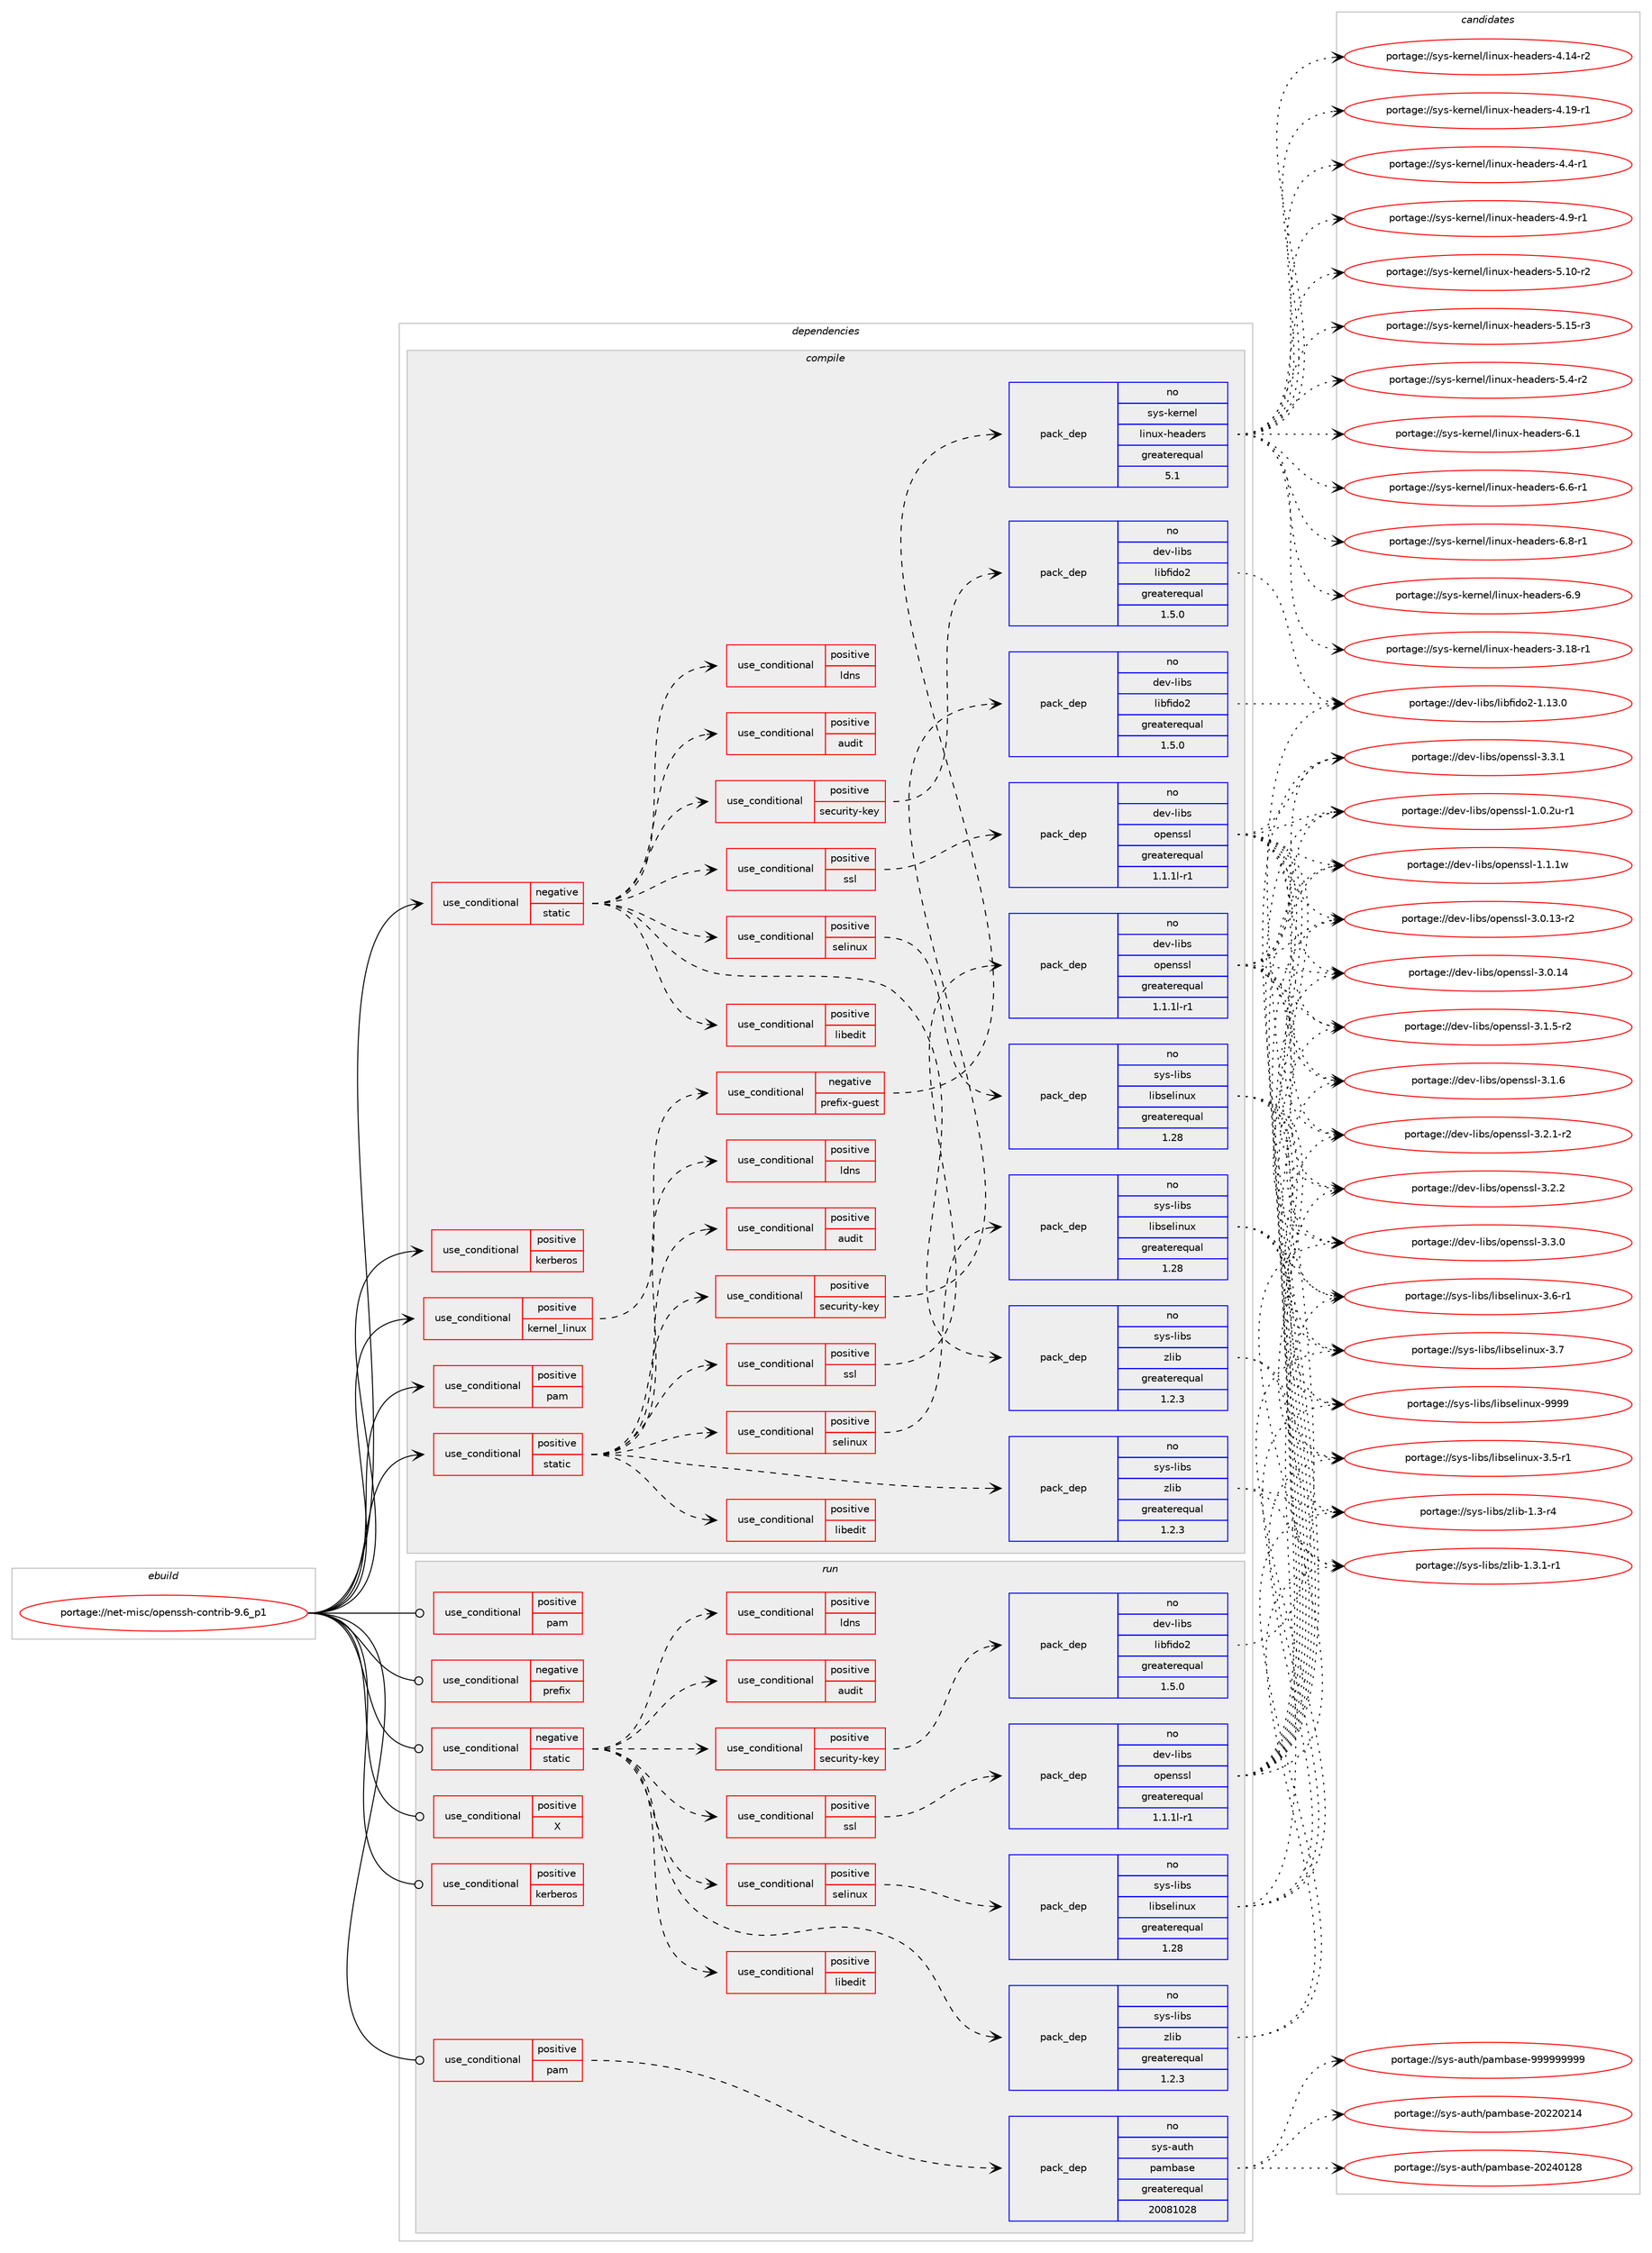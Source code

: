 digraph prolog {

# *************
# Graph options
# *************

newrank=true;
concentrate=true;
compound=true;
graph [rankdir=LR,fontname=Helvetica,fontsize=10,ranksep=1.5];#, ranksep=2.5, nodesep=0.2];
edge  [arrowhead=vee];
node  [fontname=Helvetica,fontsize=10];

# **********
# The ebuild
# **********

subgraph cluster_leftcol {
color=gray;
rank=same;
label=<<i>ebuild</i>>;
id [label="portage://net-misc/openssh-contrib-9.6_p1", color=red, width=4, href="../net-misc/openssh-contrib-9.6_p1.svg"];
}

# ****************
# The dependencies
# ****************

subgraph cluster_midcol {
color=gray;
label=<<i>dependencies</i>>;
subgraph cluster_compile {
fillcolor="#eeeeee";
style=filled;
label=<<i>compile</i>>;
subgraph cond96036 {
dependency189864 [label=<<TABLE BORDER="0" CELLBORDER="1" CELLSPACING="0" CELLPADDING="4"><TR><TD ROWSPAN="3" CELLPADDING="10">use_conditional</TD></TR><TR><TD>negative</TD></TR><TR><TD>static</TD></TR></TABLE>>, shape=none, color=red];
subgraph cond96037 {
dependency189865 [label=<<TABLE BORDER="0" CELLBORDER="1" CELLSPACING="0" CELLPADDING="4"><TR><TD ROWSPAN="3" CELLPADDING="10">use_conditional</TD></TR><TR><TD>positive</TD></TR><TR><TD>audit</TD></TR></TABLE>>, shape=none, color=red];
# *** BEGIN UNKNOWN DEPENDENCY TYPE (TODO) ***
# dependency189865 -> package_dependency(portage://net-misc/openssh-contrib-9.6_p1,install,no,sys-process,audit,none,[,,],[],[])
# *** END UNKNOWN DEPENDENCY TYPE (TODO) ***

}
dependency189864:e -> dependency189865:w [weight=20,style="dashed",arrowhead="vee"];
subgraph cond96038 {
dependency189866 [label=<<TABLE BORDER="0" CELLBORDER="1" CELLSPACING="0" CELLPADDING="4"><TR><TD ROWSPAN="3" CELLPADDING="10">use_conditional</TD></TR><TR><TD>positive</TD></TR><TR><TD>ldns</TD></TR></TABLE>>, shape=none, color=red];
# *** BEGIN UNKNOWN DEPENDENCY TYPE (TODO) ***
# dependency189866 -> package_dependency(portage://net-misc/openssh-contrib-9.6_p1,install,no,net-libs,ldns,none,[,,],[],[])
# *** END UNKNOWN DEPENDENCY TYPE (TODO) ***

# *** BEGIN UNKNOWN DEPENDENCY TYPE (TODO) ***
# dependency189866 -> package_dependency(portage://net-misc/openssh-contrib-9.6_p1,install,no,net-libs,ldns,none,[,,],[],[use(enable(ecdsa),positive),use(enable(ssl),positive)])
# *** END UNKNOWN DEPENDENCY TYPE (TODO) ***

}
dependency189864:e -> dependency189866:w [weight=20,style="dashed",arrowhead="vee"];
subgraph cond96039 {
dependency189867 [label=<<TABLE BORDER="0" CELLBORDER="1" CELLSPACING="0" CELLPADDING="4"><TR><TD ROWSPAN="3" CELLPADDING="10">use_conditional</TD></TR><TR><TD>positive</TD></TR><TR><TD>libedit</TD></TR></TABLE>>, shape=none, color=red];
# *** BEGIN UNKNOWN DEPENDENCY TYPE (TODO) ***
# dependency189867 -> package_dependency(portage://net-misc/openssh-contrib-9.6_p1,install,no,dev-libs,libedit,none,[,,],any_same_slot,[])
# *** END UNKNOWN DEPENDENCY TYPE (TODO) ***

}
dependency189864:e -> dependency189867:w [weight=20,style="dashed",arrowhead="vee"];
subgraph cond96040 {
dependency189868 [label=<<TABLE BORDER="0" CELLBORDER="1" CELLSPACING="0" CELLPADDING="4"><TR><TD ROWSPAN="3" CELLPADDING="10">use_conditional</TD></TR><TR><TD>positive</TD></TR><TR><TD>security-key</TD></TR></TABLE>>, shape=none, color=red];
subgraph pack91200 {
dependency189869 [label=<<TABLE BORDER="0" CELLBORDER="1" CELLSPACING="0" CELLPADDING="4" WIDTH="220"><TR><TD ROWSPAN="6" CELLPADDING="30">pack_dep</TD></TR><TR><TD WIDTH="110">no</TD></TR><TR><TD>dev-libs</TD></TR><TR><TD>libfido2</TD></TR><TR><TD>greaterequal</TD></TR><TR><TD>1.5.0</TD></TR></TABLE>>, shape=none, color=blue];
}
dependency189868:e -> dependency189869:w [weight=20,style="dashed",arrowhead="vee"];
}
dependency189864:e -> dependency189868:w [weight=20,style="dashed",arrowhead="vee"];
subgraph cond96041 {
dependency189870 [label=<<TABLE BORDER="0" CELLBORDER="1" CELLSPACING="0" CELLPADDING="4"><TR><TD ROWSPAN="3" CELLPADDING="10">use_conditional</TD></TR><TR><TD>positive</TD></TR><TR><TD>selinux</TD></TR></TABLE>>, shape=none, color=red];
subgraph pack91201 {
dependency189871 [label=<<TABLE BORDER="0" CELLBORDER="1" CELLSPACING="0" CELLPADDING="4" WIDTH="220"><TR><TD ROWSPAN="6" CELLPADDING="30">pack_dep</TD></TR><TR><TD WIDTH="110">no</TD></TR><TR><TD>sys-libs</TD></TR><TR><TD>libselinux</TD></TR><TR><TD>greaterequal</TD></TR><TR><TD>1.28</TD></TR></TABLE>>, shape=none, color=blue];
}
dependency189870:e -> dependency189871:w [weight=20,style="dashed",arrowhead="vee"];
}
dependency189864:e -> dependency189870:w [weight=20,style="dashed",arrowhead="vee"];
subgraph cond96042 {
dependency189872 [label=<<TABLE BORDER="0" CELLBORDER="1" CELLSPACING="0" CELLPADDING="4"><TR><TD ROWSPAN="3" CELLPADDING="10">use_conditional</TD></TR><TR><TD>positive</TD></TR><TR><TD>ssl</TD></TR></TABLE>>, shape=none, color=red];
subgraph pack91202 {
dependency189873 [label=<<TABLE BORDER="0" CELLBORDER="1" CELLSPACING="0" CELLPADDING="4" WIDTH="220"><TR><TD ROWSPAN="6" CELLPADDING="30">pack_dep</TD></TR><TR><TD WIDTH="110">no</TD></TR><TR><TD>dev-libs</TD></TR><TR><TD>openssl</TD></TR><TR><TD>greaterequal</TD></TR><TR><TD>1.1.1l-r1</TD></TR></TABLE>>, shape=none, color=blue];
}
dependency189872:e -> dependency189873:w [weight=20,style="dashed",arrowhead="vee"];
}
dependency189864:e -> dependency189872:w [weight=20,style="dashed",arrowhead="vee"];
# *** BEGIN UNKNOWN DEPENDENCY TYPE (TODO) ***
# dependency189864 -> package_dependency(portage://net-misc/openssh-contrib-9.6_p1,install,no,virtual,libcrypt,none,[,,],any_same_slot,[])
# *** END UNKNOWN DEPENDENCY TYPE (TODO) ***

subgraph pack91203 {
dependency189874 [label=<<TABLE BORDER="0" CELLBORDER="1" CELLSPACING="0" CELLPADDING="4" WIDTH="220"><TR><TD ROWSPAN="6" CELLPADDING="30">pack_dep</TD></TR><TR><TD WIDTH="110">no</TD></TR><TR><TD>sys-libs</TD></TR><TR><TD>zlib</TD></TR><TR><TD>greaterequal</TD></TR><TR><TD>1.2.3</TD></TR></TABLE>>, shape=none, color=blue];
}
dependency189864:e -> dependency189874:w [weight=20,style="dashed",arrowhead="vee"];
}
id:e -> dependency189864:w [weight=20,style="solid",arrowhead="vee"];
subgraph cond96043 {
dependency189875 [label=<<TABLE BORDER="0" CELLBORDER="1" CELLSPACING="0" CELLPADDING="4"><TR><TD ROWSPAN="3" CELLPADDING="10">use_conditional</TD></TR><TR><TD>positive</TD></TR><TR><TD>kerberos</TD></TR></TABLE>>, shape=none, color=red];
# *** BEGIN UNKNOWN DEPENDENCY TYPE (TODO) ***
# dependency189875 -> package_dependency(portage://net-misc/openssh-contrib-9.6_p1,install,no,virtual,krb5,none,[,,],[],[])
# *** END UNKNOWN DEPENDENCY TYPE (TODO) ***

}
id:e -> dependency189875:w [weight=20,style="solid",arrowhead="vee"];
subgraph cond96044 {
dependency189876 [label=<<TABLE BORDER="0" CELLBORDER="1" CELLSPACING="0" CELLPADDING="4"><TR><TD ROWSPAN="3" CELLPADDING="10">use_conditional</TD></TR><TR><TD>positive</TD></TR><TR><TD>kernel_linux</TD></TR></TABLE>>, shape=none, color=red];
subgraph cond96045 {
dependency189877 [label=<<TABLE BORDER="0" CELLBORDER="1" CELLSPACING="0" CELLPADDING="4"><TR><TD ROWSPAN="3" CELLPADDING="10">use_conditional</TD></TR><TR><TD>negative</TD></TR><TR><TD>prefix-guest</TD></TR></TABLE>>, shape=none, color=red];
subgraph pack91204 {
dependency189878 [label=<<TABLE BORDER="0" CELLBORDER="1" CELLSPACING="0" CELLPADDING="4" WIDTH="220"><TR><TD ROWSPAN="6" CELLPADDING="30">pack_dep</TD></TR><TR><TD WIDTH="110">no</TD></TR><TR><TD>sys-kernel</TD></TR><TR><TD>linux-headers</TD></TR><TR><TD>greaterequal</TD></TR><TR><TD>5.1</TD></TR></TABLE>>, shape=none, color=blue];
}
dependency189877:e -> dependency189878:w [weight=20,style="dashed",arrowhead="vee"];
}
dependency189876:e -> dependency189877:w [weight=20,style="dashed",arrowhead="vee"];
}
id:e -> dependency189876:w [weight=20,style="solid",arrowhead="vee"];
subgraph cond96046 {
dependency189879 [label=<<TABLE BORDER="0" CELLBORDER="1" CELLSPACING="0" CELLPADDING="4"><TR><TD ROWSPAN="3" CELLPADDING="10">use_conditional</TD></TR><TR><TD>positive</TD></TR><TR><TD>pam</TD></TR></TABLE>>, shape=none, color=red];
# *** BEGIN UNKNOWN DEPENDENCY TYPE (TODO) ***
# dependency189879 -> package_dependency(portage://net-misc/openssh-contrib-9.6_p1,install,no,sys-libs,pam,none,[,,],[],[])
# *** END UNKNOWN DEPENDENCY TYPE (TODO) ***

}
id:e -> dependency189879:w [weight=20,style="solid",arrowhead="vee"];
subgraph cond96047 {
dependency189880 [label=<<TABLE BORDER="0" CELLBORDER="1" CELLSPACING="0" CELLPADDING="4"><TR><TD ROWSPAN="3" CELLPADDING="10">use_conditional</TD></TR><TR><TD>positive</TD></TR><TR><TD>static</TD></TR></TABLE>>, shape=none, color=red];
subgraph cond96048 {
dependency189881 [label=<<TABLE BORDER="0" CELLBORDER="1" CELLSPACING="0" CELLPADDING="4"><TR><TD ROWSPAN="3" CELLPADDING="10">use_conditional</TD></TR><TR><TD>positive</TD></TR><TR><TD>audit</TD></TR></TABLE>>, shape=none, color=red];
# *** BEGIN UNKNOWN DEPENDENCY TYPE (TODO) ***
# dependency189881 -> package_dependency(portage://net-misc/openssh-contrib-9.6_p1,install,no,sys-process,audit,none,[,,],[],[use(enable(static-libs),positive)])
# *** END UNKNOWN DEPENDENCY TYPE (TODO) ***

}
dependency189880:e -> dependency189881:w [weight=20,style="dashed",arrowhead="vee"];
subgraph cond96049 {
dependency189882 [label=<<TABLE BORDER="0" CELLBORDER="1" CELLSPACING="0" CELLPADDING="4"><TR><TD ROWSPAN="3" CELLPADDING="10">use_conditional</TD></TR><TR><TD>positive</TD></TR><TR><TD>ldns</TD></TR></TABLE>>, shape=none, color=red];
# *** BEGIN UNKNOWN DEPENDENCY TYPE (TODO) ***
# dependency189882 -> package_dependency(portage://net-misc/openssh-contrib-9.6_p1,install,no,net-libs,ldns,none,[,,],[],[use(enable(static-libs),positive)])
# *** END UNKNOWN DEPENDENCY TYPE (TODO) ***

# *** BEGIN UNKNOWN DEPENDENCY TYPE (TODO) ***
# dependency189882 -> package_dependency(portage://net-misc/openssh-contrib-9.6_p1,install,no,net-libs,ldns,none,[,,],[],[use(enable(ecdsa),positive),use(enable(ssl),positive)])
# *** END UNKNOWN DEPENDENCY TYPE (TODO) ***

}
dependency189880:e -> dependency189882:w [weight=20,style="dashed",arrowhead="vee"];
subgraph cond96050 {
dependency189883 [label=<<TABLE BORDER="0" CELLBORDER="1" CELLSPACING="0" CELLPADDING="4"><TR><TD ROWSPAN="3" CELLPADDING="10">use_conditional</TD></TR><TR><TD>positive</TD></TR><TR><TD>libedit</TD></TR></TABLE>>, shape=none, color=red];
# *** BEGIN UNKNOWN DEPENDENCY TYPE (TODO) ***
# dependency189883 -> package_dependency(portage://net-misc/openssh-contrib-9.6_p1,install,no,dev-libs,libedit,none,[,,],any_same_slot,[use(enable(static-libs),positive)])
# *** END UNKNOWN DEPENDENCY TYPE (TODO) ***

}
dependency189880:e -> dependency189883:w [weight=20,style="dashed",arrowhead="vee"];
subgraph cond96051 {
dependency189884 [label=<<TABLE BORDER="0" CELLBORDER="1" CELLSPACING="0" CELLPADDING="4"><TR><TD ROWSPAN="3" CELLPADDING="10">use_conditional</TD></TR><TR><TD>positive</TD></TR><TR><TD>security-key</TD></TR></TABLE>>, shape=none, color=red];
subgraph pack91205 {
dependency189885 [label=<<TABLE BORDER="0" CELLBORDER="1" CELLSPACING="0" CELLPADDING="4" WIDTH="220"><TR><TD ROWSPAN="6" CELLPADDING="30">pack_dep</TD></TR><TR><TD WIDTH="110">no</TD></TR><TR><TD>dev-libs</TD></TR><TR><TD>libfido2</TD></TR><TR><TD>greaterequal</TD></TR><TR><TD>1.5.0</TD></TR></TABLE>>, shape=none, color=blue];
}
dependency189884:e -> dependency189885:w [weight=20,style="dashed",arrowhead="vee"];
}
dependency189880:e -> dependency189884:w [weight=20,style="dashed",arrowhead="vee"];
subgraph cond96052 {
dependency189886 [label=<<TABLE BORDER="0" CELLBORDER="1" CELLSPACING="0" CELLPADDING="4"><TR><TD ROWSPAN="3" CELLPADDING="10">use_conditional</TD></TR><TR><TD>positive</TD></TR><TR><TD>selinux</TD></TR></TABLE>>, shape=none, color=red];
subgraph pack91206 {
dependency189887 [label=<<TABLE BORDER="0" CELLBORDER="1" CELLSPACING="0" CELLPADDING="4" WIDTH="220"><TR><TD ROWSPAN="6" CELLPADDING="30">pack_dep</TD></TR><TR><TD WIDTH="110">no</TD></TR><TR><TD>sys-libs</TD></TR><TR><TD>libselinux</TD></TR><TR><TD>greaterequal</TD></TR><TR><TD>1.28</TD></TR></TABLE>>, shape=none, color=blue];
}
dependency189886:e -> dependency189887:w [weight=20,style="dashed",arrowhead="vee"];
}
dependency189880:e -> dependency189886:w [weight=20,style="dashed",arrowhead="vee"];
subgraph cond96053 {
dependency189888 [label=<<TABLE BORDER="0" CELLBORDER="1" CELLSPACING="0" CELLPADDING="4"><TR><TD ROWSPAN="3" CELLPADDING="10">use_conditional</TD></TR><TR><TD>positive</TD></TR><TR><TD>ssl</TD></TR></TABLE>>, shape=none, color=red];
subgraph pack91207 {
dependency189889 [label=<<TABLE BORDER="0" CELLBORDER="1" CELLSPACING="0" CELLPADDING="4" WIDTH="220"><TR><TD ROWSPAN="6" CELLPADDING="30">pack_dep</TD></TR><TR><TD WIDTH="110">no</TD></TR><TR><TD>dev-libs</TD></TR><TR><TD>openssl</TD></TR><TR><TD>greaterequal</TD></TR><TR><TD>1.1.1l-r1</TD></TR></TABLE>>, shape=none, color=blue];
}
dependency189888:e -> dependency189889:w [weight=20,style="dashed",arrowhead="vee"];
}
dependency189880:e -> dependency189888:w [weight=20,style="dashed",arrowhead="vee"];
# *** BEGIN UNKNOWN DEPENDENCY TYPE (TODO) ***
# dependency189880 -> package_dependency(portage://net-misc/openssh-contrib-9.6_p1,install,no,virtual,libcrypt,none,[,,],any_same_slot,[use(enable(static-libs),positive)])
# *** END UNKNOWN DEPENDENCY TYPE (TODO) ***

subgraph pack91208 {
dependency189890 [label=<<TABLE BORDER="0" CELLBORDER="1" CELLSPACING="0" CELLPADDING="4" WIDTH="220"><TR><TD ROWSPAN="6" CELLPADDING="30">pack_dep</TD></TR><TR><TD WIDTH="110">no</TD></TR><TR><TD>sys-libs</TD></TR><TR><TD>zlib</TD></TR><TR><TD>greaterequal</TD></TR><TR><TD>1.2.3</TD></TR></TABLE>>, shape=none, color=blue];
}
dependency189880:e -> dependency189890:w [weight=20,style="dashed",arrowhead="vee"];
}
id:e -> dependency189880:w [weight=20,style="solid",arrowhead="vee"];
# *** BEGIN UNKNOWN DEPENDENCY TYPE (TODO) ***
# id -> package_dependency(portage://net-misc/openssh-contrib-9.6_p1,install,no,acct-group,sshd,none,[,,],[],[])
# *** END UNKNOWN DEPENDENCY TYPE (TODO) ***

# *** BEGIN UNKNOWN DEPENDENCY TYPE (TODO) ***
# id -> package_dependency(portage://net-misc/openssh-contrib-9.6_p1,install,no,acct-user,sshd,none,[,,],[],[])
# *** END UNKNOWN DEPENDENCY TYPE (TODO) ***

# *** BEGIN UNKNOWN DEPENDENCY TYPE (TODO) ***
# id -> package_dependency(portage://net-misc/openssh-contrib-9.6_p1,install,no,virtual,os-headers,none,[,,],[],[])
# *** END UNKNOWN DEPENDENCY TYPE (TODO) ***

# *** BEGIN UNKNOWN DEPENDENCY TYPE (TODO) ***
# id -> package_dependency(portage://net-misc/openssh-contrib-9.6_p1,install,weak,net-misc,openssh,none,[,,],[],[])
# *** END UNKNOWN DEPENDENCY TYPE (TODO) ***

}
subgraph cluster_compileandrun {
fillcolor="#eeeeee";
style=filled;
label=<<i>compile and run</i>>;
}
subgraph cluster_run {
fillcolor="#eeeeee";
style=filled;
label=<<i>run</i>>;
subgraph cond96054 {
dependency189891 [label=<<TABLE BORDER="0" CELLBORDER="1" CELLSPACING="0" CELLPADDING="4"><TR><TD ROWSPAN="3" CELLPADDING="10">use_conditional</TD></TR><TR><TD>negative</TD></TR><TR><TD>prefix</TD></TR></TABLE>>, shape=none, color=red];
# *** BEGIN UNKNOWN DEPENDENCY TYPE (TODO) ***
# dependency189891 -> package_dependency(portage://net-misc/openssh-contrib-9.6_p1,run,no,sys-apps,shadow,none,[,,],[],[])
# *** END UNKNOWN DEPENDENCY TYPE (TODO) ***

}
id:e -> dependency189891:w [weight=20,style="solid",arrowhead="odot"];
subgraph cond96055 {
dependency189892 [label=<<TABLE BORDER="0" CELLBORDER="1" CELLSPACING="0" CELLPADDING="4"><TR><TD ROWSPAN="3" CELLPADDING="10">use_conditional</TD></TR><TR><TD>negative</TD></TR><TR><TD>static</TD></TR></TABLE>>, shape=none, color=red];
subgraph cond96056 {
dependency189893 [label=<<TABLE BORDER="0" CELLBORDER="1" CELLSPACING="0" CELLPADDING="4"><TR><TD ROWSPAN="3" CELLPADDING="10">use_conditional</TD></TR><TR><TD>positive</TD></TR><TR><TD>audit</TD></TR></TABLE>>, shape=none, color=red];
# *** BEGIN UNKNOWN DEPENDENCY TYPE (TODO) ***
# dependency189893 -> package_dependency(portage://net-misc/openssh-contrib-9.6_p1,run,no,sys-process,audit,none,[,,],[],[])
# *** END UNKNOWN DEPENDENCY TYPE (TODO) ***

}
dependency189892:e -> dependency189893:w [weight=20,style="dashed",arrowhead="vee"];
subgraph cond96057 {
dependency189894 [label=<<TABLE BORDER="0" CELLBORDER="1" CELLSPACING="0" CELLPADDING="4"><TR><TD ROWSPAN="3" CELLPADDING="10">use_conditional</TD></TR><TR><TD>positive</TD></TR><TR><TD>ldns</TD></TR></TABLE>>, shape=none, color=red];
# *** BEGIN UNKNOWN DEPENDENCY TYPE (TODO) ***
# dependency189894 -> package_dependency(portage://net-misc/openssh-contrib-9.6_p1,run,no,net-libs,ldns,none,[,,],[],[])
# *** END UNKNOWN DEPENDENCY TYPE (TODO) ***

# *** BEGIN UNKNOWN DEPENDENCY TYPE (TODO) ***
# dependency189894 -> package_dependency(portage://net-misc/openssh-contrib-9.6_p1,run,no,net-libs,ldns,none,[,,],[],[use(enable(ecdsa),positive),use(enable(ssl),positive)])
# *** END UNKNOWN DEPENDENCY TYPE (TODO) ***

}
dependency189892:e -> dependency189894:w [weight=20,style="dashed",arrowhead="vee"];
subgraph cond96058 {
dependency189895 [label=<<TABLE BORDER="0" CELLBORDER="1" CELLSPACING="0" CELLPADDING="4"><TR><TD ROWSPAN="3" CELLPADDING="10">use_conditional</TD></TR><TR><TD>positive</TD></TR><TR><TD>libedit</TD></TR></TABLE>>, shape=none, color=red];
# *** BEGIN UNKNOWN DEPENDENCY TYPE (TODO) ***
# dependency189895 -> package_dependency(portage://net-misc/openssh-contrib-9.6_p1,run,no,dev-libs,libedit,none,[,,],any_same_slot,[])
# *** END UNKNOWN DEPENDENCY TYPE (TODO) ***

}
dependency189892:e -> dependency189895:w [weight=20,style="dashed",arrowhead="vee"];
subgraph cond96059 {
dependency189896 [label=<<TABLE BORDER="0" CELLBORDER="1" CELLSPACING="0" CELLPADDING="4"><TR><TD ROWSPAN="3" CELLPADDING="10">use_conditional</TD></TR><TR><TD>positive</TD></TR><TR><TD>security-key</TD></TR></TABLE>>, shape=none, color=red];
subgraph pack91209 {
dependency189897 [label=<<TABLE BORDER="0" CELLBORDER="1" CELLSPACING="0" CELLPADDING="4" WIDTH="220"><TR><TD ROWSPAN="6" CELLPADDING="30">pack_dep</TD></TR><TR><TD WIDTH="110">no</TD></TR><TR><TD>dev-libs</TD></TR><TR><TD>libfido2</TD></TR><TR><TD>greaterequal</TD></TR><TR><TD>1.5.0</TD></TR></TABLE>>, shape=none, color=blue];
}
dependency189896:e -> dependency189897:w [weight=20,style="dashed",arrowhead="vee"];
}
dependency189892:e -> dependency189896:w [weight=20,style="dashed",arrowhead="vee"];
subgraph cond96060 {
dependency189898 [label=<<TABLE BORDER="0" CELLBORDER="1" CELLSPACING="0" CELLPADDING="4"><TR><TD ROWSPAN="3" CELLPADDING="10">use_conditional</TD></TR><TR><TD>positive</TD></TR><TR><TD>selinux</TD></TR></TABLE>>, shape=none, color=red];
subgraph pack91210 {
dependency189899 [label=<<TABLE BORDER="0" CELLBORDER="1" CELLSPACING="0" CELLPADDING="4" WIDTH="220"><TR><TD ROWSPAN="6" CELLPADDING="30">pack_dep</TD></TR><TR><TD WIDTH="110">no</TD></TR><TR><TD>sys-libs</TD></TR><TR><TD>libselinux</TD></TR><TR><TD>greaterequal</TD></TR><TR><TD>1.28</TD></TR></TABLE>>, shape=none, color=blue];
}
dependency189898:e -> dependency189899:w [weight=20,style="dashed",arrowhead="vee"];
}
dependency189892:e -> dependency189898:w [weight=20,style="dashed",arrowhead="vee"];
subgraph cond96061 {
dependency189900 [label=<<TABLE BORDER="0" CELLBORDER="1" CELLSPACING="0" CELLPADDING="4"><TR><TD ROWSPAN="3" CELLPADDING="10">use_conditional</TD></TR><TR><TD>positive</TD></TR><TR><TD>ssl</TD></TR></TABLE>>, shape=none, color=red];
subgraph pack91211 {
dependency189901 [label=<<TABLE BORDER="0" CELLBORDER="1" CELLSPACING="0" CELLPADDING="4" WIDTH="220"><TR><TD ROWSPAN="6" CELLPADDING="30">pack_dep</TD></TR><TR><TD WIDTH="110">no</TD></TR><TR><TD>dev-libs</TD></TR><TR><TD>openssl</TD></TR><TR><TD>greaterequal</TD></TR><TR><TD>1.1.1l-r1</TD></TR></TABLE>>, shape=none, color=blue];
}
dependency189900:e -> dependency189901:w [weight=20,style="dashed",arrowhead="vee"];
}
dependency189892:e -> dependency189900:w [weight=20,style="dashed",arrowhead="vee"];
# *** BEGIN UNKNOWN DEPENDENCY TYPE (TODO) ***
# dependency189892 -> package_dependency(portage://net-misc/openssh-contrib-9.6_p1,run,no,virtual,libcrypt,none,[,,],any_same_slot,[])
# *** END UNKNOWN DEPENDENCY TYPE (TODO) ***

subgraph pack91212 {
dependency189902 [label=<<TABLE BORDER="0" CELLBORDER="1" CELLSPACING="0" CELLPADDING="4" WIDTH="220"><TR><TD ROWSPAN="6" CELLPADDING="30">pack_dep</TD></TR><TR><TD WIDTH="110">no</TD></TR><TR><TD>sys-libs</TD></TR><TR><TD>zlib</TD></TR><TR><TD>greaterequal</TD></TR><TR><TD>1.2.3</TD></TR></TABLE>>, shape=none, color=blue];
}
dependency189892:e -> dependency189902:w [weight=20,style="dashed",arrowhead="vee"];
}
id:e -> dependency189892:w [weight=20,style="solid",arrowhead="odot"];
subgraph cond96062 {
dependency189903 [label=<<TABLE BORDER="0" CELLBORDER="1" CELLSPACING="0" CELLPADDING="4"><TR><TD ROWSPAN="3" CELLPADDING="10">use_conditional</TD></TR><TR><TD>positive</TD></TR><TR><TD>X</TD></TR></TABLE>>, shape=none, color=red];
# *** BEGIN UNKNOWN DEPENDENCY TYPE (TODO) ***
# dependency189903 -> package_dependency(portage://net-misc/openssh-contrib-9.6_p1,run,no,x11-apps,xauth,none,[,,],[],[])
# *** END UNKNOWN DEPENDENCY TYPE (TODO) ***

}
id:e -> dependency189903:w [weight=20,style="solid",arrowhead="odot"];
subgraph cond96063 {
dependency189904 [label=<<TABLE BORDER="0" CELLBORDER="1" CELLSPACING="0" CELLPADDING="4"><TR><TD ROWSPAN="3" CELLPADDING="10">use_conditional</TD></TR><TR><TD>positive</TD></TR><TR><TD>kerberos</TD></TR></TABLE>>, shape=none, color=red];
# *** BEGIN UNKNOWN DEPENDENCY TYPE (TODO) ***
# dependency189904 -> package_dependency(portage://net-misc/openssh-contrib-9.6_p1,run,no,virtual,krb5,none,[,,],[],[])
# *** END UNKNOWN DEPENDENCY TYPE (TODO) ***

}
id:e -> dependency189904:w [weight=20,style="solid",arrowhead="odot"];
subgraph cond96064 {
dependency189905 [label=<<TABLE BORDER="0" CELLBORDER="1" CELLSPACING="0" CELLPADDING="4"><TR><TD ROWSPAN="3" CELLPADDING="10">use_conditional</TD></TR><TR><TD>positive</TD></TR><TR><TD>pam</TD></TR></TABLE>>, shape=none, color=red];
subgraph pack91213 {
dependency189906 [label=<<TABLE BORDER="0" CELLBORDER="1" CELLSPACING="0" CELLPADDING="4" WIDTH="220"><TR><TD ROWSPAN="6" CELLPADDING="30">pack_dep</TD></TR><TR><TD WIDTH="110">no</TD></TR><TR><TD>sys-auth</TD></TR><TR><TD>pambase</TD></TR><TR><TD>greaterequal</TD></TR><TR><TD>20081028</TD></TR></TABLE>>, shape=none, color=blue];
}
dependency189905:e -> dependency189906:w [weight=20,style="dashed",arrowhead="vee"];
}
id:e -> dependency189905:w [weight=20,style="solid",arrowhead="odot"];
subgraph cond96065 {
dependency189907 [label=<<TABLE BORDER="0" CELLBORDER="1" CELLSPACING="0" CELLPADDING="4"><TR><TD ROWSPAN="3" CELLPADDING="10">use_conditional</TD></TR><TR><TD>positive</TD></TR><TR><TD>pam</TD></TR></TABLE>>, shape=none, color=red];
# *** BEGIN UNKNOWN DEPENDENCY TYPE (TODO) ***
# dependency189907 -> package_dependency(portage://net-misc/openssh-contrib-9.6_p1,run,no,sys-libs,pam,none,[,,],[],[])
# *** END UNKNOWN DEPENDENCY TYPE (TODO) ***

}
id:e -> dependency189907:w [weight=20,style="solid",arrowhead="odot"];
# *** BEGIN UNKNOWN DEPENDENCY TYPE (TODO) ***
# id -> package_dependency(portage://net-misc/openssh-contrib-9.6_p1,run,no,acct-group,sshd,none,[,,],[],[])
# *** END UNKNOWN DEPENDENCY TYPE (TODO) ***

# *** BEGIN UNKNOWN DEPENDENCY TYPE (TODO) ***
# id -> package_dependency(portage://net-misc/openssh-contrib-9.6_p1,run,no,acct-user,sshd,none,[,,],[],[])
# *** END UNKNOWN DEPENDENCY TYPE (TODO) ***

# *** BEGIN UNKNOWN DEPENDENCY TYPE (TODO) ***
# id -> package_dependency(portage://net-misc/openssh-contrib-9.6_p1,run,weak,net-misc,openssh,none,[,,],[],[])
# *** END UNKNOWN DEPENDENCY TYPE (TODO) ***

}
}

# **************
# The candidates
# **************

subgraph cluster_choices {
rank=same;
color=gray;
label=<<i>candidates</i>>;

subgraph choice91200 {
color=black;
nodesep=1;
choice100101118451081059811547108105981021051001115045494649514648 [label="portage://dev-libs/libfido2-1.13.0", color=red, width=4,href="../dev-libs/libfido2-1.13.0.svg"];
dependency189869:e -> choice100101118451081059811547108105981021051001115045494649514648:w [style=dotted,weight="100"];
}
subgraph choice91201 {
color=black;
nodesep=1;
choice11512111545108105981154710810598115101108105110117120455146534511449 [label="portage://sys-libs/libselinux-3.5-r1", color=red, width=4,href="../sys-libs/libselinux-3.5-r1.svg"];
choice11512111545108105981154710810598115101108105110117120455146544511449 [label="portage://sys-libs/libselinux-3.6-r1", color=red, width=4,href="../sys-libs/libselinux-3.6-r1.svg"];
choice1151211154510810598115471081059811510110810511011712045514655 [label="portage://sys-libs/libselinux-3.7", color=red, width=4,href="../sys-libs/libselinux-3.7.svg"];
choice115121115451081059811547108105981151011081051101171204557575757 [label="portage://sys-libs/libselinux-9999", color=red, width=4,href="../sys-libs/libselinux-9999.svg"];
dependency189871:e -> choice11512111545108105981154710810598115101108105110117120455146534511449:w [style=dotted,weight="100"];
dependency189871:e -> choice11512111545108105981154710810598115101108105110117120455146544511449:w [style=dotted,weight="100"];
dependency189871:e -> choice1151211154510810598115471081059811510110810511011712045514655:w [style=dotted,weight="100"];
dependency189871:e -> choice115121115451081059811547108105981151011081051101171204557575757:w [style=dotted,weight="100"];
}
subgraph choice91202 {
color=black;
nodesep=1;
choice1001011184510810598115471111121011101151151084549464846501174511449 [label="portage://dev-libs/openssl-1.0.2u-r1", color=red, width=4,href="../dev-libs/openssl-1.0.2u-r1.svg"];
choice100101118451081059811547111112101110115115108454946494649119 [label="portage://dev-libs/openssl-1.1.1w", color=red, width=4,href="../dev-libs/openssl-1.1.1w.svg"];
choice100101118451081059811547111112101110115115108455146484649514511450 [label="portage://dev-libs/openssl-3.0.13-r2", color=red, width=4,href="../dev-libs/openssl-3.0.13-r2.svg"];
choice10010111845108105981154711111210111011511510845514648464952 [label="portage://dev-libs/openssl-3.0.14", color=red, width=4,href="../dev-libs/openssl-3.0.14.svg"];
choice1001011184510810598115471111121011101151151084551464946534511450 [label="portage://dev-libs/openssl-3.1.5-r2", color=red, width=4,href="../dev-libs/openssl-3.1.5-r2.svg"];
choice100101118451081059811547111112101110115115108455146494654 [label="portage://dev-libs/openssl-3.1.6", color=red, width=4,href="../dev-libs/openssl-3.1.6.svg"];
choice1001011184510810598115471111121011101151151084551465046494511450 [label="portage://dev-libs/openssl-3.2.1-r2", color=red, width=4,href="../dev-libs/openssl-3.2.1-r2.svg"];
choice100101118451081059811547111112101110115115108455146504650 [label="portage://dev-libs/openssl-3.2.2", color=red, width=4,href="../dev-libs/openssl-3.2.2.svg"];
choice100101118451081059811547111112101110115115108455146514648 [label="portage://dev-libs/openssl-3.3.0", color=red, width=4,href="../dev-libs/openssl-3.3.0.svg"];
choice100101118451081059811547111112101110115115108455146514649 [label="portage://dev-libs/openssl-3.3.1", color=red, width=4,href="../dev-libs/openssl-3.3.1.svg"];
dependency189873:e -> choice1001011184510810598115471111121011101151151084549464846501174511449:w [style=dotted,weight="100"];
dependency189873:e -> choice100101118451081059811547111112101110115115108454946494649119:w [style=dotted,weight="100"];
dependency189873:e -> choice100101118451081059811547111112101110115115108455146484649514511450:w [style=dotted,weight="100"];
dependency189873:e -> choice10010111845108105981154711111210111011511510845514648464952:w [style=dotted,weight="100"];
dependency189873:e -> choice1001011184510810598115471111121011101151151084551464946534511450:w [style=dotted,weight="100"];
dependency189873:e -> choice100101118451081059811547111112101110115115108455146494654:w [style=dotted,weight="100"];
dependency189873:e -> choice1001011184510810598115471111121011101151151084551465046494511450:w [style=dotted,weight="100"];
dependency189873:e -> choice100101118451081059811547111112101110115115108455146504650:w [style=dotted,weight="100"];
dependency189873:e -> choice100101118451081059811547111112101110115115108455146514648:w [style=dotted,weight="100"];
dependency189873:e -> choice100101118451081059811547111112101110115115108455146514649:w [style=dotted,weight="100"];
}
subgraph choice91203 {
color=black;
nodesep=1;
choice11512111545108105981154712210810598454946514511452 [label="portage://sys-libs/zlib-1.3-r4", color=red, width=4,href="../sys-libs/zlib-1.3-r4.svg"];
choice115121115451081059811547122108105984549465146494511449 [label="portage://sys-libs/zlib-1.3.1-r1", color=red, width=4,href="../sys-libs/zlib-1.3.1-r1.svg"];
dependency189874:e -> choice11512111545108105981154712210810598454946514511452:w [style=dotted,weight="100"];
dependency189874:e -> choice115121115451081059811547122108105984549465146494511449:w [style=dotted,weight="100"];
}
subgraph choice91204 {
color=black;
nodesep=1;
choice1151211154510710111411010110847108105110117120451041019710010111411545514649564511449 [label="portage://sys-kernel/linux-headers-3.18-r1", color=red, width=4,href="../sys-kernel/linux-headers-3.18-r1.svg"];
choice1151211154510710111411010110847108105110117120451041019710010111411545524649524511450 [label="portage://sys-kernel/linux-headers-4.14-r2", color=red, width=4,href="../sys-kernel/linux-headers-4.14-r2.svg"];
choice1151211154510710111411010110847108105110117120451041019710010111411545524649574511449 [label="portage://sys-kernel/linux-headers-4.19-r1", color=red, width=4,href="../sys-kernel/linux-headers-4.19-r1.svg"];
choice11512111545107101114110101108471081051101171204510410197100101114115455246524511449 [label="portage://sys-kernel/linux-headers-4.4-r1", color=red, width=4,href="../sys-kernel/linux-headers-4.4-r1.svg"];
choice11512111545107101114110101108471081051101171204510410197100101114115455246574511449 [label="portage://sys-kernel/linux-headers-4.9-r1", color=red, width=4,href="../sys-kernel/linux-headers-4.9-r1.svg"];
choice1151211154510710111411010110847108105110117120451041019710010111411545534649484511450 [label="portage://sys-kernel/linux-headers-5.10-r2", color=red, width=4,href="../sys-kernel/linux-headers-5.10-r2.svg"];
choice1151211154510710111411010110847108105110117120451041019710010111411545534649534511451 [label="portage://sys-kernel/linux-headers-5.15-r3", color=red, width=4,href="../sys-kernel/linux-headers-5.15-r3.svg"];
choice11512111545107101114110101108471081051101171204510410197100101114115455346524511450 [label="portage://sys-kernel/linux-headers-5.4-r2", color=red, width=4,href="../sys-kernel/linux-headers-5.4-r2.svg"];
choice1151211154510710111411010110847108105110117120451041019710010111411545544649 [label="portage://sys-kernel/linux-headers-6.1", color=red, width=4,href="../sys-kernel/linux-headers-6.1.svg"];
choice11512111545107101114110101108471081051101171204510410197100101114115455446544511449 [label="portage://sys-kernel/linux-headers-6.6-r1", color=red, width=4,href="../sys-kernel/linux-headers-6.6-r1.svg"];
choice11512111545107101114110101108471081051101171204510410197100101114115455446564511449 [label="portage://sys-kernel/linux-headers-6.8-r1", color=red, width=4,href="../sys-kernel/linux-headers-6.8-r1.svg"];
choice1151211154510710111411010110847108105110117120451041019710010111411545544657 [label="portage://sys-kernel/linux-headers-6.9", color=red, width=4,href="../sys-kernel/linux-headers-6.9.svg"];
dependency189878:e -> choice1151211154510710111411010110847108105110117120451041019710010111411545514649564511449:w [style=dotted,weight="100"];
dependency189878:e -> choice1151211154510710111411010110847108105110117120451041019710010111411545524649524511450:w [style=dotted,weight="100"];
dependency189878:e -> choice1151211154510710111411010110847108105110117120451041019710010111411545524649574511449:w [style=dotted,weight="100"];
dependency189878:e -> choice11512111545107101114110101108471081051101171204510410197100101114115455246524511449:w [style=dotted,weight="100"];
dependency189878:e -> choice11512111545107101114110101108471081051101171204510410197100101114115455246574511449:w [style=dotted,weight="100"];
dependency189878:e -> choice1151211154510710111411010110847108105110117120451041019710010111411545534649484511450:w [style=dotted,weight="100"];
dependency189878:e -> choice1151211154510710111411010110847108105110117120451041019710010111411545534649534511451:w [style=dotted,weight="100"];
dependency189878:e -> choice11512111545107101114110101108471081051101171204510410197100101114115455346524511450:w [style=dotted,weight="100"];
dependency189878:e -> choice1151211154510710111411010110847108105110117120451041019710010111411545544649:w [style=dotted,weight="100"];
dependency189878:e -> choice11512111545107101114110101108471081051101171204510410197100101114115455446544511449:w [style=dotted,weight="100"];
dependency189878:e -> choice11512111545107101114110101108471081051101171204510410197100101114115455446564511449:w [style=dotted,weight="100"];
dependency189878:e -> choice1151211154510710111411010110847108105110117120451041019710010111411545544657:w [style=dotted,weight="100"];
}
subgraph choice91205 {
color=black;
nodesep=1;
choice100101118451081059811547108105981021051001115045494649514648 [label="portage://dev-libs/libfido2-1.13.0", color=red, width=4,href="../dev-libs/libfido2-1.13.0.svg"];
dependency189885:e -> choice100101118451081059811547108105981021051001115045494649514648:w [style=dotted,weight="100"];
}
subgraph choice91206 {
color=black;
nodesep=1;
choice11512111545108105981154710810598115101108105110117120455146534511449 [label="portage://sys-libs/libselinux-3.5-r1", color=red, width=4,href="../sys-libs/libselinux-3.5-r1.svg"];
choice11512111545108105981154710810598115101108105110117120455146544511449 [label="portage://sys-libs/libselinux-3.6-r1", color=red, width=4,href="../sys-libs/libselinux-3.6-r1.svg"];
choice1151211154510810598115471081059811510110810511011712045514655 [label="portage://sys-libs/libselinux-3.7", color=red, width=4,href="../sys-libs/libselinux-3.7.svg"];
choice115121115451081059811547108105981151011081051101171204557575757 [label="portage://sys-libs/libselinux-9999", color=red, width=4,href="../sys-libs/libselinux-9999.svg"];
dependency189887:e -> choice11512111545108105981154710810598115101108105110117120455146534511449:w [style=dotted,weight="100"];
dependency189887:e -> choice11512111545108105981154710810598115101108105110117120455146544511449:w [style=dotted,weight="100"];
dependency189887:e -> choice1151211154510810598115471081059811510110810511011712045514655:w [style=dotted,weight="100"];
dependency189887:e -> choice115121115451081059811547108105981151011081051101171204557575757:w [style=dotted,weight="100"];
}
subgraph choice91207 {
color=black;
nodesep=1;
choice1001011184510810598115471111121011101151151084549464846501174511449 [label="portage://dev-libs/openssl-1.0.2u-r1", color=red, width=4,href="../dev-libs/openssl-1.0.2u-r1.svg"];
choice100101118451081059811547111112101110115115108454946494649119 [label="portage://dev-libs/openssl-1.1.1w", color=red, width=4,href="../dev-libs/openssl-1.1.1w.svg"];
choice100101118451081059811547111112101110115115108455146484649514511450 [label="portage://dev-libs/openssl-3.0.13-r2", color=red, width=4,href="../dev-libs/openssl-3.0.13-r2.svg"];
choice10010111845108105981154711111210111011511510845514648464952 [label="portage://dev-libs/openssl-3.0.14", color=red, width=4,href="../dev-libs/openssl-3.0.14.svg"];
choice1001011184510810598115471111121011101151151084551464946534511450 [label="portage://dev-libs/openssl-3.1.5-r2", color=red, width=4,href="../dev-libs/openssl-3.1.5-r2.svg"];
choice100101118451081059811547111112101110115115108455146494654 [label="portage://dev-libs/openssl-3.1.6", color=red, width=4,href="../dev-libs/openssl-3.1.6.svg"];
choice1001011184510810598115471111121011101151151084551465046494511450 [label="portage://dev-libs/openssl-3.2.1-r2", color=red, width=4,href="../dev-libs/openssl-3.2.1-r2.svg"];
choice100101118451081059811547111112101110115115108455146504650 [label="portage://dev-libs/openssl-3.2.2", color=red, width=4,href="../dev-libs/openssl-3.2.2.svg"];
choice100101118451081059811547111112101110115115108455146514648 [label="portage://dev-libs/openssl-3.3.0", color=red, width=4,href="../dev-libs/openssl-3.3.0.svg"];
choice100101118451081059811547111112101110115115108455146514649 [label="portage://dev-libs/openssl-3.3.1", color=red, width=4,href="../dev-libs/openssl-3.3.1.svg"];
dependency189889:e -> choice1001011184510810598115471111121011101151151084549464846501174511449:w [style=dotted,weight="100"];
dependency189889:e -> choice100101118451081059811547111112101110115115108454946494649119:w [style=dotted,weight="100"];
dependency189889:e -> choice100101118451081059811547111112101110115115108455146484649514511450:w [style=dotted,weight="100"];
dependency189889:e -> choice10010111845108105981154711111210111011511510845514648464952:w [style=dotted,weight="100"];
dependency189889:e -> choice1001011184510810598115471111121011101151151084551464946534511450:w [style=dotted,weight="100"];
dependency189889:e -> choice100101118451081059811547111112101110115115108455146494654:w [style=dotted,weight="100"];
dependency189889:e -> choice1001011184510810598115471111121011101151151084551465046494511450:w [style=dotted,weight="100"];
dependency189889:e -> choice100101118451081059811547111112101110115115108455146504650:w [style=dotted,weight="100"];
dependency189889:e -> choice100101118451081059811547111112101110115115108455146514648:w [style=dotted,weight="100"];
dependency189889:e -> choice100101118451081059811547111112101110115115108455146514649:w [style=dotted,weight="100"];
}
subgraph choice91208 {
color=black;
nodesep=1;
choice11512111545108105981154712210810598454946514511452 [label="portage://sys-libs/zlib-1.3-r4", color=red, width=4,href="../sys-libs/zlib-1.3-r4.svg"];
choice115121115451081059811547122108105984549465146494511449 [label="portage://sys-libs/zlib-1.3.1-r1", color=red, width=4,href="../sys-libs/zlib-1.3.1-r1.svg"];
dependency189890:e -> choice11512111545108105981154712210810598454946514511452:w [style=dotted,weight="100"];
dependency189890:e -> choice115121115451081059811547122108105984549465146494511449:w [style=dotted,weight="100"];
}
subgraph choice91209 {
color=black;
nodesep=1;
choice100101118451081059811547108105981021051001115045494649514648 [label="portage://dev-libs/libfido2-1.13.0", color=red, width=4,href="../dev-libs/libfido2-1.13.0.svg"];
dependency189897:e -> choice100101118451081059811547108105981021051001115045494649514648:w [style=dotted,weight="100"];
}
subgraph choice91210 {
color=black;
nodesep=1;
choice11512111545108105981154710810598115101108105110117120455146534511449 [label="portage://sys-libs/libselinux-3.5-r1", color=red, width=4,href="../sys-libs/libselinux-3.5-r1.svg"];
choice11512111545108105981154710810598115101108105110117120455146544511449 [label="portage://sys-libs/libselinux-3.6-r1", color=red, width=4,href="../sys-libs/libselinux-3.6-r1.svg"];
choice1151211154510810598115471081059811510110810511011712045514655 [label="portage://sys-libs/libselinux-3.7", color=red, width=4,href="../sys-libs/libselinux-3.7.svg"];
choice115121115451081059811547108105981151011081051101171204557575757 [label="portage://sys-libs/libselinux-9999", color=red, width=4,href="../sys-libs/libselinux-9999.svg"];
dependency189899:e -> choice11512111545108105981154710810598115101108105110117120455146534511449:w [style=dotted,weight="100"];
dependency189899:e -> choice11512111545108105981154710810598115101108105110117120455146544511449:w [style=dotted,weight="100"];
dependency189899:e -> choice1151211154510810598115471081059811510110810511011712045514655:w [style=dotted,weight="100"];
dependency189899:e -> choice115121115451081059811547108105981151011081051101171204557575757:w [style=dotted,weight="100"];
}
subgraph choice91211 {
color=black;
nodesep=1;
choice1001011184510810598115471111121011101151151084549464846501174511449 [label="portage://dev-libs/openssl-1.0.2u-r1", color=red, width=4,href="../dev-libs/openssl-1.0.2u-r1.svg"];
choice100101118451081059811547111112101110115115108454946494649119 [label="portage://dev-libs/openssl-1.1.1w", color=red, width=4,href="../dev-libs/openssl-1.1.1w.svg"];
choice100101118451081059811547111112101110115115108455146484649514511450 [label="portage://dev-libs/openssl-3.0.13-r2", color=red, width=4,href="../dev-libs/openssl-3.0.13-r2.svg"];
choice10010111845108105981154711111210111011511510845514648464952 [label="portage://dev-libs/openssl-3.0.14", color=red, width=4,href="../dev-libs/openssl-3.0.14.svg"];
choice1001011184510810598115471111121011101151151084551464946534511450 [label="portage://dev-libs/openssl-3.1.5-r2", color=red, width=4,href="../dev-libs/openssl-3.1.5-r2.svg"];
choice100101118451081059811547111112101110115115108455146494654 [label="portage://dev-libs/openssl-3.1.6", color=red, width=4,href="../dev-libs/openssl-3.1.6.svg"];
choice1001011184510810598115471111121011101151151084551465046494511450 [label="portage://dev-libs/openssl-3.2.1-r2", color=red, width=4,href="../dev-libs/openssl-3.2.1-r2.svg"];
choice100101118451081059811547111112101110115115108455146504650 [label="portage://dev-libs/openssl-3.2.2", color=red, width=4,href="../dev-libs/openssl-3.2.2.svg"];
choice100101118451081059811547111112101110115115108455146514648 [label="portage://dev-libs/openssl-3.3.0", color=red, width=4,href="../dev-libs/openssl-3.3.0.svg"];
choice100101118451081059811547111112101110115115108455146514649 [label="portage://dev-libs/openssl-3.3.1", color=red, width=4,href="../dev-libs/openssl-3.3.1.svg"];
dependency189901:e -> choice1001011184510810598115471111121011101151151084549464846501174511449:w [style=dotted,weight="100"];
dependency189901:e -> choice100101118451081059811547111112101110115115108454946494649119:w [style=dotted,weight="100"];
dependency189901:e -> choice100101118451081059811547111112101110115115108455146484649514511450:w [style=dotted,weight="100"];
dependency189901:e -> choice10010111845108105981154711111210111011511510845514648464952:w [style=dotted,weight="100"];
dependency189901:e -> choice1001011184510810598115471111121011101151151084551464946534511450:w [style=dotted,weight="100"];
dependency189901:e -> choice100101118451081059811547111112101110115115108455146494654:w [style=dotted,weight="100"];
dependency189901:e -> choice1001011184510810598115471111121011101151151084551465046494511450:w [style=dotted,weight="100"];
dependency189901:e -> choice100101118451081059811547111112101110115115108455146504650:w [style=dotted,weight="100"];
dependency189901:e -> choice100101118451081059811547111112101110115115108455146514648:w [style=dotted,weight="100"];
dependency189901:e -> choice100101118451081059811547111112101110115115108455146514649:w [style=dotted,weight="100"];
}
subgraph choice91212 {
color=black;
nodesep=1;
choice11512111545108105981154712210810598454946514511452 [label="portage://sys-libs/zlib-1.3-r4", color=red, width=4,href="../sys-libs/zlib-1.3-r4.svg"];
choice115121115451081059811547122108105984549465146494511449 [label="portage://sys-libs/zlib-1.3.1-r1", color=red, width=4,href="../sys-libs/zlib-1.3.1-r1.svg"];
dependency189902:e -> choice11512111545108105981154712210810598454946514511452:w [style=dotted,weight="100"];
dependency189902:e -> choice115121115451081059811547122108105984549465146494511449:w [style=dotted,weight="100"];
}
subgraph choice91213 {
color=black;
nodesep=1;
choice115121115459711711610447112971099897115101455048505048504952 [label="portage://sys-auth/pambase-20220214", color=red, width=4,href="../sys-auth/pambase-20220214.svg"];
choice115121115459711711610447112971099897115101455048505248495056 [label="portage://sys-auth/pambase-20240128", color=red, width=4,href="../sys-auth/pambase-20240128.svg"];
choice11512111545971171161044711297109989711510145575757575757575757 [label="portage://sys-auth/pambase-999999999", color=red, width=4,href="../sys-auth/pambase-999999999.svg"];
dependency189906:e -> choice115121115459711711610447112971099897115101455048505048504952:w [style=dotted,weight="100"];
dependency189906:e -> choice115121115459711711610447112971099897115101455048505248495056:w [style=dotted,weight="100"];
dependency189906:e -> choice11512111545971171161044711297109989711510145575757575757575757:w [style=dotted,weight="100"];
}
}

}
